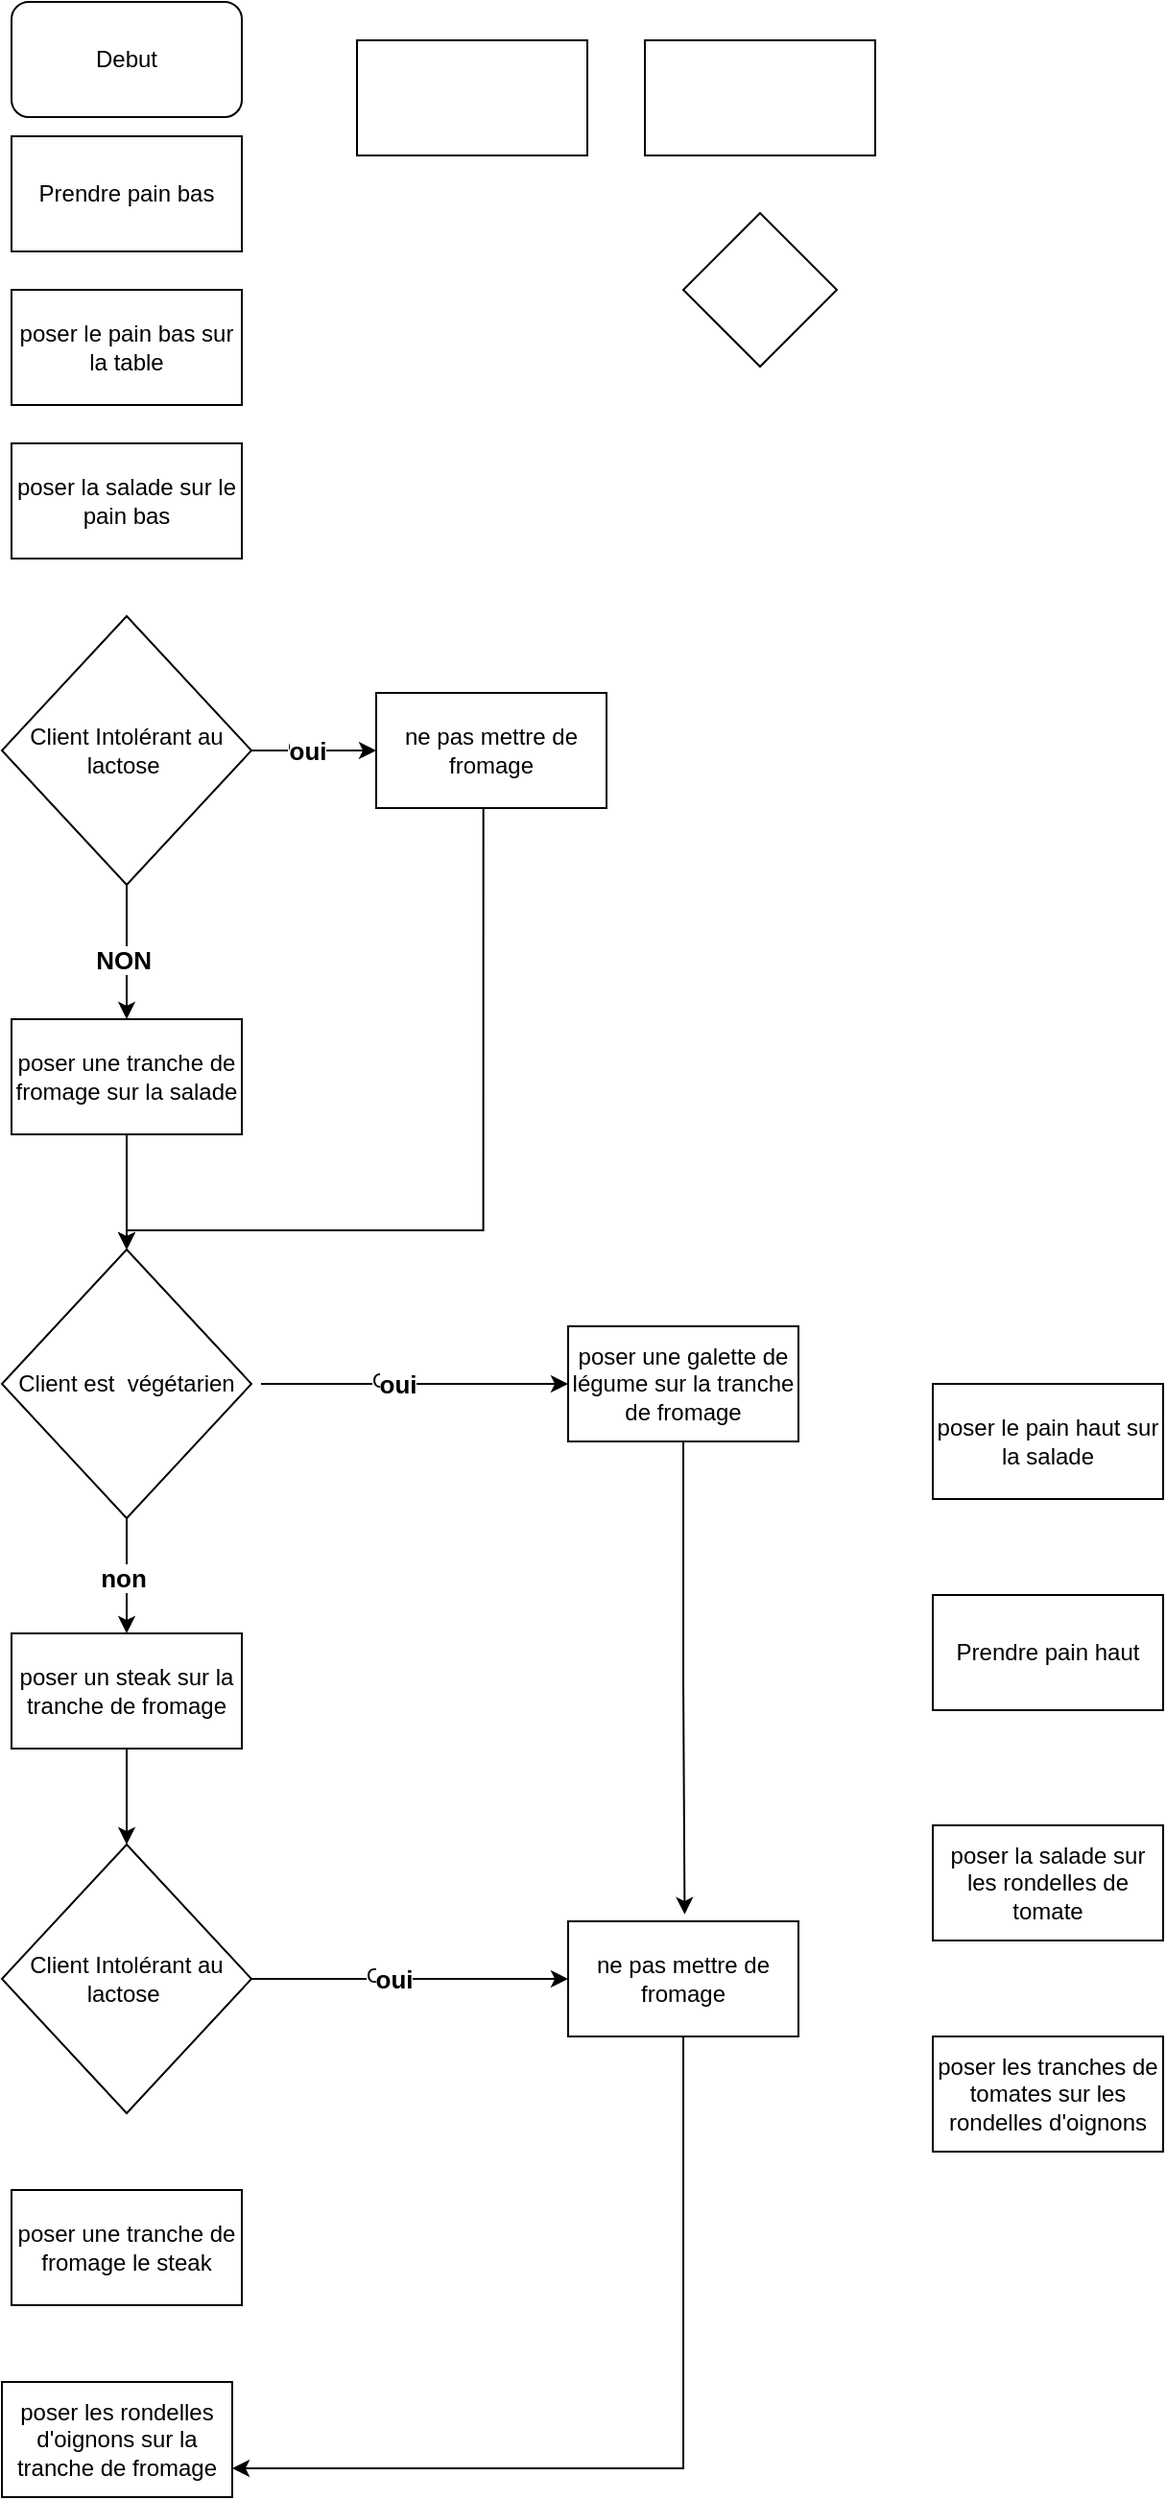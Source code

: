<mxfile version="22.1.5" type="github">
  <diagram name="Page-1" id="ok2TvmewuLuq0UXt3lLR">
    <mxGraphModel dx="819" dy="433" grid="1" gridSize="10" guides="1" tooltips="1" connect="1" arrows="1" fold="1" page="1" pageScale="1" pageWidth="827" pageHeight="1169" math="0" shadow="0">
      <root>
        <mxCell id="0" />
        <mxCell id="1" parent="0" />
        <mxCell id="4IhOtrmuYKKfBLMjniHK-1" value="Debut" style="rounded=1;whiteSpace=wrap;html=1;" vertex="1" parent="1">
          <mxGeometry x="50" y="10" width="120" height="60" as="geometry" />
        </mxCell>
        <mxCell id="4IhOtrmuYKKfBLMjniHK-2" value="Prendre pain bas" style="rounded=0;whiteSpace=wrap;html=1;" vertex="1" parent="1">
          <mxGeometry x="50" y="80" width="120" height="60" as="geometry" />
        </mxCell>
        <mxCell id="4IhOtrmuYKKfBLMjniHK-3" value="" style="rounded=0;whiteSpace=wrap;html=1;" vertex="1" parent="1">
          <mxGeometry x="380" y="30" width="120" height="60" as="geometry" />
        </mxCell>
        <mxCell id="4IhOtrmuYKKfBLMjniHK-4" value="" style="rounded=0;whiteSpace=wrap;html=1;" vertex="1" parent="1">
          <mxGeometry x="230" y="30" width="120" height="60" as="geometry" />
        </mxCell>
        <mxCell id="4IhOtrmuYKKfBLMjniHK-5" value="poser la salade sur le pain bas" style="rounded=0;whiteSpace=wrap;html=1;" vertex="1" parent="1">
          <mxGeometry x="50" y="240" width="120" height="60" as="geometry" />
        </mxCell>
        <mxCell id="4IhOtrmuYKKfBLMjniHK-30" style="edgeStyle=orthogonalEdgeStyle;rounded=0;orthogonalLoop=1;jettySize=auto;html=1;exitX=0.5;exitY=1;exitDx=0;exitDy=0;entryX=0.5;entryY=0;entryDx=0;entryDy=0;" edge="1" parent="1" source="4IhOtrmuYKKfBLMjniHK-6" target="4IhOtrmuYKKfBLMjniHK-17">
          <mxGeometry relative="1" as="geometry" />
        </mxCell>
        <mxCell id="4IhOtrmuYKKfBLMjniHK-6" value="poser une tranche de fromage sur la salade" style="rounded=0;whiteSpace=wrap;html=1;" vertex="1" parent="1">
          <mxGeometry x="50" y="540" width="120" height="60" as="geometry" />
        </mxCell>
        <mxCell id="4IhOtrmuYKKfBLMjniHK-10" style="edgeStyle=orthogonalEdgeStyle;rounded=0;orthogonalLoop=1;jettySize=auto;html=1;exitX=1;exitY=0.5;exitDx=0;exitDy=0;entryX=0;entryY=0.5;entryDx=0;entryDy=0;" edge="1" parent="1" source="4IhOtrmuYKKfBLMjniHK-7" target="4IhOtrmuYKKfBLMjniHK-9">
          <mxGeometry relative="1" as="geometry" />
        </mxCell>
        <mxCell id="4IhOtrmuYKKfBLMjniHK-11" value="Oui" style="edgeLabel;html=1;align=center;verticalAlign=middle;resizable=0;points=[];" vertex="1" connectable="0" parent="4IhOtrmuYKKfBLMjniHK-10">
          <mxGeometry x="-0.182" y="2" relative="1" as="geometry">
            <mxPoint as="offset" />
          </mxGeometry>
        </mxCell>
        <mxCell id="4IhOtrmuYKKfBLMjniHK-12" value="&lt;b&gt;&lt;font style=&quot;font-size: 13px;&quot;&gt;oui&lt;/font&gt;&lt;/b&gt;" style="edgeLabel;html=1;align=center;verticalAlign=middle;resizable=0;points=[];" vertex="1" connectable="0" parent="4IhOtrmuYKKfBLMjniHK-10">
          <mxGeometry x="-0.112" relative="1" as="geometry">
            <mxPoint as="offset" />
          </mxGeometry>
        </mxCell>
        <mxCell id="4IhOtrmuYKKfBLMjniHK-13" style="edgeStyle=orthogonalEdgeStyle;rounded=0;orthogonalLoop=1;jettySize=auto;html=1;exitX=0.5;exitY=1;exitDx=0;exitDy=0;entryX=0.5;entryY=0;entryDx=0;entryDy=0;" edge="1" parent="1" source="4IhOtrmuYKKfBLMjniHK-7" target="4IhOtrmuYKKfBLMjniHK-6">
          <mxGeometry relative="1" as="geometry" />
        </mxCell>
        <mxCell id="4IhOtrmuYKKfBLMjniHK-14" value="&lt;font style=&quot;font-size: 13px;&quot;&gt;&lt;b&gt;NON&lt;/b&gt;&lt;/font&gt;" style="edgeLabel;html=1;align=center;verticalAlign=middle;resizable=0;points=[];" vertex="1" connectable="0" parent="4IhOtrmuYKKfBLMjniHK-13">
          <mxGeometry x="0.106" y="-2" relative="1" as="geometry">
            <mxPoint as="offset" />
          </mxGeometry>
        </mxCell>
        <mxCell id="4IhOtrmuYKKfBLMjniHK-7" value="Client Intolérant au lactose&amp;nbsp;" style="rhombus;whiteSpace=wrap;html=1;" vertex="1" parent="1">
          <mxGeometry x="45" y="330" width="130" height="140" as="geometry" />
        </mxCell>
        <mxCell id="4IhOtrmuYKKfBLMjniHK-8" value="" style="rhombus;whiteSpace=wrap;html=1;" vertex="1" parent="1">
          <mxGeometry x="400" y="120" width="80" height="80" as="geometry" />
        </mxCell>
        <mxCell id="4IhOtrmuYKKfBLMjniHK-9" value="ne pas mettre de fromage" style="rounded=0;whiteSpace=wrap;html=1;" vertex="1" parent="1">
          <mxGeometry x="240" y="370" width="120" height="60" as="geometry" />
        </mxCell>
        <mxCell id="4IhOtrmuYKKfBLMjniHK-46" style="edgeStyle=orthogonalEdgeStyle;rounded=0;orthogonalLoop=1;jettySize=auto;html=1;exitX=0.5;exitY=1;exitDx=0;exitDy=0;entryX=0.5;entryY=0;entryDx=0;entryDy=0;" edge="1" parent="1" source="4IhOtrmuYKKfBLMjniHK-15" target="4IhOtrmuYKKfBLMjniHK-37">
          <mxGeometry relative="1" as="geometry" />
        </mxCell>
        <mxCell id="4IhOtrmuYKKfBLMjniHK-15" value="poser un steak sur la tranche de fromage" style="rounded=0;whiteSpace=wrap;html=1;" vertex="1" parent="1">
          <mxGeometry x="50" y="860" width="120" height="60" as="geometry" />
        </mxCell>
        <mxCell id="4IhOtrmuYKKfBLMjniHK-16" value="poser une tranche de fromage le steak" style="rounded=0;whiteSpace=wrap;html=1;" vertex="1" parent="1">
          <mxGeometry x="50" y="1150" width="120" height="60" as="geometry" />
        </mxCell>
        <mxCell id="4IhOtrmuYKKfBLMjniHK-22" style="edgeStyle=orthogonalEdgeStyle;rounded=0;orthogonalLoop=1;jettySize=auto;html=1;exitX=0.5;exitY=1;exitDx=0;exitDy=0;entryX=0.5;entryY=0;entryDx=0;entryDy=0;" edge="1" parent="1" source="4IhOtrmuYKKfBLMjniHK-17" target="4IhOtrmuYKKfBLMjniHK-15">
          <mxGeometry relative="1" as="geometry" />
        </mxCell>
        <mxCell id="4IhOtrmuYKKfBLMjniHK-23" value="&lt;font style=&quot;font-size: 13px;&quot;&gt;&lt;b&gt;non&lt;/b&gt;&lt;/font&gt;" style="edgeLabel;html=1;align=center;verticalAlign=middle;resizable=0;points=[];" vertex="1" connectable="0" parent="4IhOtrmuYKKfBLMjniHK-22">
          <mxGeometry x="0.033" y="-2" relative="1" as="geometry">
            <mxPoint as="offset" />
          </mxGeometry>
        </mxCell>
        <mxCell id="4IhOtrmuYKKfBLMjniHK-17" value="Client est&amp;nbsp; végétarien" style="rhombus;whiteSpace=wrap;html=1;" vertex="1" parent="1">
          <mxGeometry x="45" y="660" width="130" height="140" as="geometry" />
        </mxCell>
        <mxCell id="4IhOtrmuYKKfBLMjniHK-18" style="edgeStyle=orthogonalEdgeStyle;rounded=0;orthogonalLoop=1;jettySize=auto;html=1;exitX=1;exitY=0.5;exitDx=0;exitDy=0;entryX=0;entryY=0.5;entryDx=0;entryDy=0;" edge="1" parent="1" target="4IhOtrmuYKKfBLMjniHK-21">
          <mxGeometry relative="1" as="geometry">
            <mxPoint x="180" y="730" as="sourcePoint" />
            <Array as="points">
              <mxPoint x="180" y="730" />
              <mxPoint x="180" y="730" />
            </Array>
          </mxGeometry>
        </mxCell>
        <mxCell id="4IhOtrmuYKKfBLMjniHK-19" value="Oui" style="edgeLabel;html=1;align=center;verticalAlign=middle;resizable=0;points=[];" vertex="1" connectable="0" parent="4IhOtrmuYKKfBLMjniHK-18">
          <mxGeometry x="-0.182" y="2" relative="1" as="geometry">
            <mxPoint as="offset" />
          </mxGeometry>
        </mxCell>
        <mxCell id="4IhOtrmuYKKfBLMjniHK-20" value="&lt;b&gt;&lt;font style=&quot;font-size: 13px;&quot;&gt;oui&lt;/font&gt;&lt;/b&gt;" style="edgeLabel;html=1;align=center;verticalAlign=middle;resizable=0;points=[];" vertex="1" connectable="0" parent="4IhOtrmuYKKfBLMjniHK-18">
          <mxGeometry x="-0.112" relative="1" as="geometry">
            <mxPoint as="offset" />
          </mxGeometry>
        </mxCell>
        <mxCell id="4IhOtrmuYKKfBLMjniHK-44" style="edgeStyle=orthogonalEdgeStyle;rounded=0;orthogonalLoop=1;jettySize=auto;html=1;exitX=0.5;exitY=1;exitDx=0;exitDy=0;entryX=0.506;entryY=-0.06;entryDx=0;entryDy=0;entryPerimeter=0;" edge="1" parent="1" source="4IhOtrmuYKKfBLMjniHK-21" target="4IhOtrmuYKKfBLMjniHK-38">
          <mxGeometry relative="1" as="geometry">
            <mxPoint x="370" y="850" as="targetPoint" />
          </mxGeometry>
        </mxCell>
        <mxCell id="4IhOtrmuYKKfBLMjniHK-21" value="poser une galette de légume sur la tranche de fromage" style="rounded=0;whiteSpace=wrap;html=1;" vertex="1" parent="1">
          <mxGeometry x="340" y="700" width="120" height="60" as="geometry" />
        </mxCell>
        <mxCell id="4IhOtrmuYKKfBLMjniHK-24" value="poser les rondelles d&#39;oignons sur la tranche de fromage" style="rounded=0;whiteSpace=wrap;html=1;" vertex="1" parent="1">
          <mxGeometry x="45" y="1250" width="120" height="60" as="geometry" />
        </mxCell>
        <mxCell id="4IhOtrmuYKKfBLMjniHK-25" value="poser les tranches de tomates sur les rondelles d&#39;oignons" style="rounded=0;whiteSpace=wrap;html=1;" vertex="1" parent="1">
          <mxGeometry x="530" y="1070" width="120" height="60" as="geometry" />
        </mxCell>
        <mxCell id="4IhOtrmuYKKfBLMjniHK-26" value="poser la salade sur les rondelles de tomate" style="rounded=0;whiteSpace=wrap;html=1;" vertex="1" parent="1">
          <mxGeometry x="530" y="960" width="120" height="60" as="geometry" />
        </mxCell>
        <mxCell id="4IhOtrmuYKKfBLMjniHK-27" value="poser le pain bas sur la table" style="rounded=0;whiteSpace=wrap;html=1;" vertex="1" parent="1">
          <mxGeometry x="50" y="160" width="120" height="60" as="geometry" />
        </mxCell>
        <mxCell id="4IhOtrmuYKKfBLMjniHK-28" value="Prendre pain haut" style="rounded=0;whiteSpace=wrap;html=1;" vertex="1" parent="1">
          <mxGeometry x="530" y="840" width="120" height="60" as="geometry" />
        </mxCell>
        <mxCell id="4IhOtrmuYKKfBLMjniHK-29" value="poser le pain haut sur la salade" style="rounded=0;whiteSpace=wrap;html=1;" vertex="1" parent="1">
          <mxGeometry x="530" y="730" width="120" height="60" as="geometry" />
        </mxCell>
        <mxCell id="4IhOtrmuYKKfBLMjniHK-34" style="edgeStyle=orthogonalEdgeStyle;rounded=0;orthogonalLoop=1;jettySize=auto;html=1;exitX=1;exitY=0.5;exitDx=0;exitDy=0;entryX=0;entryY=0.5;entryDx=0;entryDy=0;" edge="1" parent="1" source="4IhOtrmuYKKfBLMjniHK-37" target="4IhOtrmuYKKfBLMjniHK-38">
          <mxGeometry relative="1" as="geometry" />
        </mxCell>
        <mxCell id="4IhOtrmuYKKfBLMjniHK-35" value="Oui" style="edgeLabel;html=1;align=center;verticalAlign=middle;resizable=0;points=[];" vertex="1" connectable="0" parent="4IhOtrmuYKKfBLMjniHK-34">
          <mxGeometry x="-0.182" y="2" relative="1" as="geometry">
            <mxPoint as="offset" />
          </mxGeometry>
        </mxCell>
        <mxCell id="4IhOtrmuYKKfBLMjniHK-36" value="&lt;b&gt;&lt;font style=&quot;font-size: 13px;&quot;&gt;oui&lt;/font&gt;&lt;/b&gt;" style="edgeLabel;html=1;align=center;verticalAlign=middle;resizable=0;points=[];" vertex="1" connectable="0" parent="4IhOtrmuYKKfBLMjniHK-34">
          <mxGeometry x="-0.112" relative="1" as="geometry">
            <mxPoint as="offset" />
          </mxGeometry>
        </mxCell>
        <mxCell id="4IhOtrmuYKKfBLMjniHK-37" value="Client Intolérant au lactose&amp;nbsp;" style="rhombus;whiteSpace=wrap;html=1;" vertex="1" parent="1">
          <mxGeometry x="45" y="970" width="130" height="140" as="geometry" />
        </mxCell>
        <mxCell id="4IhOtrmuYKKfBLMjniHK-45" style="edgeStyle=orthogonalEdgeStyle;rounded=0;orthogonalLoop=1;jettySize=auto;html=1;exitX=0.5;exitY=1;exitDx=0;exitDy=0;entryX=1;entryY=0.75;entryDx=0;entryDy=0;" edge="1" parent="1" source="4IhOtrmuYKKfBLMjniHK-38" target="4IhOtrmuYKKfBLMjniHK-24">
          <mxGeometry relative="1" as="geometry" />
        </mxCell>
        <mxCell id="4IhOtrmuYKKfBLMjniHK-38" value="ne pas mettre de fromage" style="rounded=0;whiteSpace=wrap;html=1;" vertex="1" parent="1">
          <mxGeometry x="340" y="1010" width="120" height="60" as="geometry" />
        </mxCell>
        <mxCell id="4IhOtrmuYKKfBLMjniHK-43" style="edgeStyle=orthogonalEdgeStyle;rounded=0;orthogonalLoop=1;jettySize=auto;html=1;exitX=0.5;exitY=1;exitDx=0;exitDy=0;entryX=0.532;entryY=0.001;entryDx=0;entryDy=0;entryPerimeter=0;" edge="1" parent="1">
          <mxGeometry relative="1" as="geometry">
            <mxPoint x="295.84" y="430" as="sourcePoint" />
            <mxPoint x="110.0" y="660.14" as="targetPoint" />
            <Array as="points">
              <mxPoint x="296" y="650" />
              <mxPoint x="110" y="650" />
            </Array>
          </mxGeometry>
        </mxCell>
      </root>
    </mxGraphModel>
  </diagram>
</mxfile>
